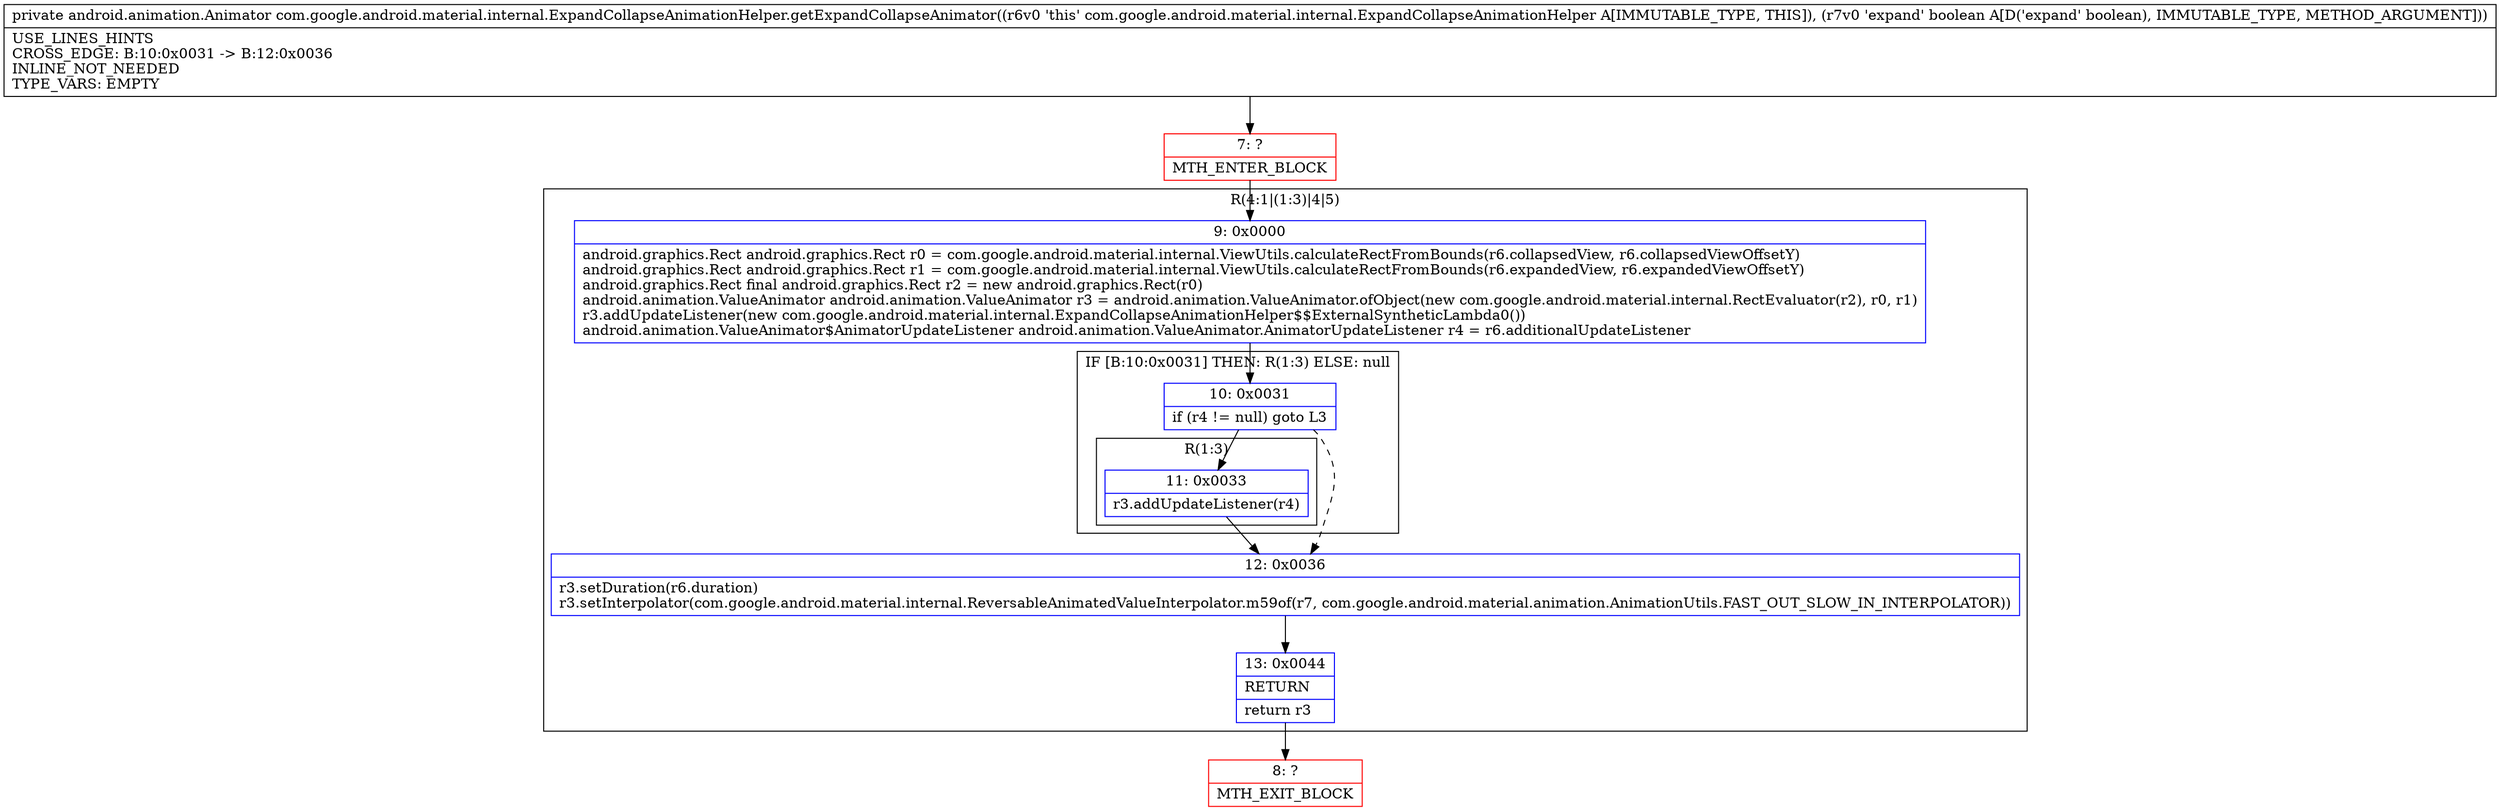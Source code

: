 digraph "CFG forcom.google.android.material.internal.ExpandCollapseAnimationHelper.getExpandCollapseAnimator(Z)Landroid\/animation\/Animator;" {
subgraph cluster_Region_875701611 {
label = "R(4:1|(1:3)|4|5)";
node [shape=record,color=blue];
Node_9 [shape=record,label="{9\:\ 0x0000|android.graphics.Rect android.graphics.Rect r0 = com.google.android.material.internal.ViewUtils.calculateRectFromBounds(r6.collapsedView, r6.collapsedViewOffsetY)\landroid.graphics.Rect android.graphics.Rect r1 = com.google.android.material.internal.ViewUtils.calculateRectFromBounds(r6.expandedView, r6.expandedViewOffsetY)\landroid.graphics.Rect final android.graphics.Rect r2 = new android.graphics.Rect(r0)\landroid.animation.ValueAnimator android.animation.ValueAnimator r3 = android.animation.ValueAnimator.ofObject(new com.google.android.material.internal.RectEvaluator(r2), r0, r1)\lr3.addUpdateListener(new com.google.android.material.internal.ExpandCollapseAnimationHelper$$ExternalSyntheticLambda0())\landroid.animation.ValueAnimator$AnimatorUpdateListener android.animation.ValueAnimator.AnimatorUpdateListener r4 = r6.additionalUpdateListener\l}"];
subgraph cluster_IfRegion_1954483821 {
label = "IF [B:10:0x0031] THEN: R(1:3) ELSE: null";
node [shape=record,color=blue];
Node_10 [shape=record,label="{10\:\ 0x0031|if (r4 != null) goto L3\l}"];
subgraph cluster_Region_2136984788 {
label = "R(1:3)";
node [shape=record,color=blue];
Node_11 [shape=record,label="{11\:\ 0x0033|r3.addUpdateListener(r4)\l}"];
}
}
Node_12 [shape=record,label="{12\:\ 0x0036|r3.setDuration(r6.duration)\lr3.setInterpolator(com.google.android.material.internal.ReversableAnimatedValueInterpolator.m59of(r7, com.google.android.material.animation.AnimationUtils.FAST_OUT_SLOW_IN_INTERPOLATOR))\l}"];
Node_13 [shape=record,label="{13\:\ 0x0044|RETURN\l|return r3\l}"];
}
Node_7 [shape=record,color=red,label="{7\:\ ?|MTH_ENTER_BLOCK\l}"];
Node_8 [shape=record,color=red,label="{8\:\ ?|MTH_EXIT_BLOCK\l}"];
MethodNode[shape=record,label="{private android.animation.Animator com.google.android.material.internal.ExpandCollapseAnimationHelper.getExpandCollapseAnimator((r6v0 'this' com.google.android.material.internal.ExpandCollapseAnimationHelper A[IMMUTABLE_TYPE, THIS]), (r7v0 'expand' boolean A[D('expand' boolean), IMMUTABLE_TYPE, METHOD_ARGUMENT]))  | USE_LINES_HINTS\lCROSS_EDGE: B:10:0x0031 \-\> B:12:0x0036\lINLINE_NOT_NEEDED\lTYPE_VARS: EMPTY\l}"];
MethodNode -> Node_7;Node_9 -> Node_10;
Node_10 -> Node_11;
Node_10 -> Node_12[style=dashed];
Node_11 -> Node_12;
Node_12 -> Node_13;
Node_13 -> Node_8;
Node_7 -> Node_9;
}

